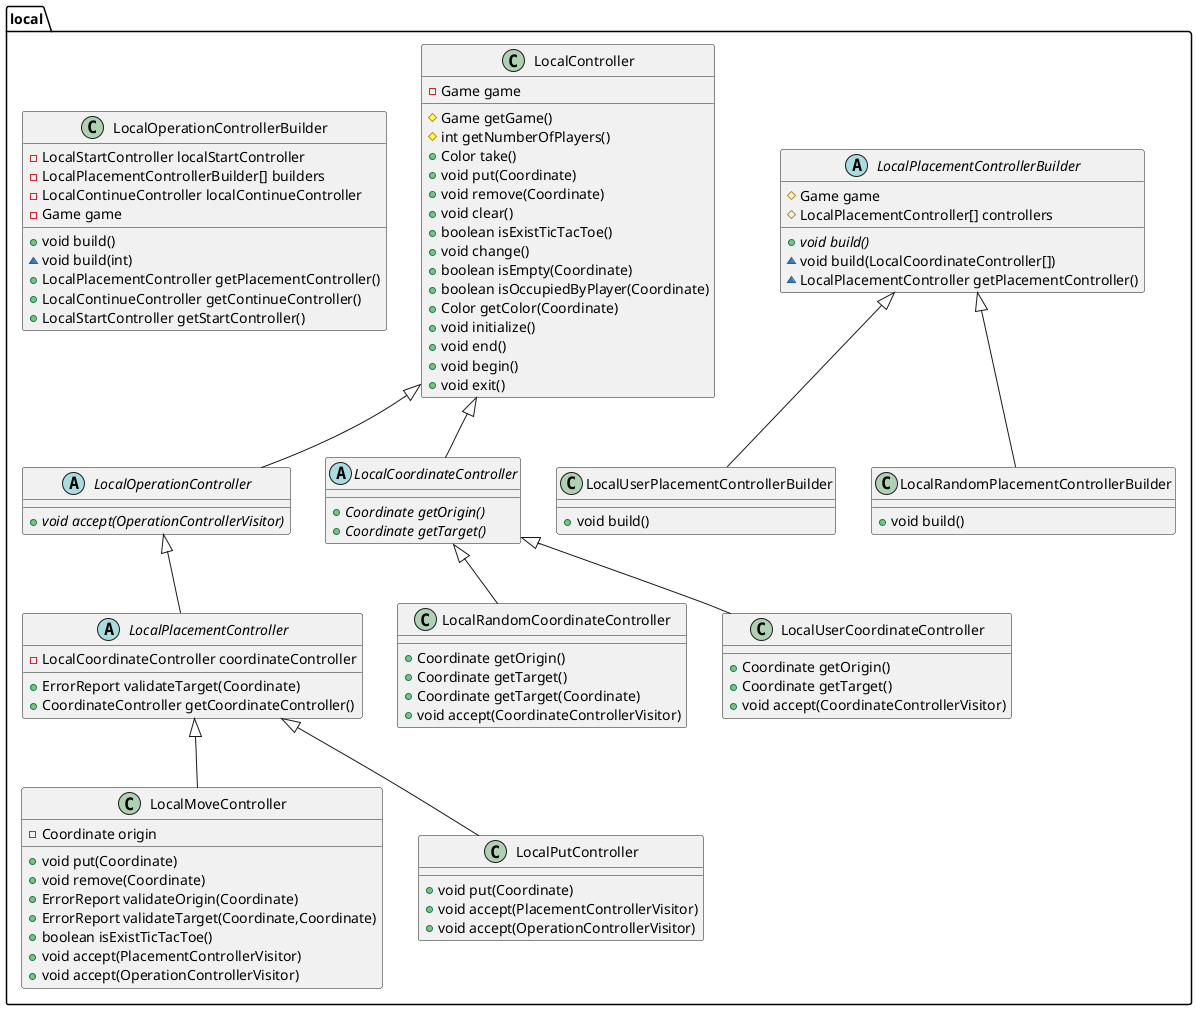 @startuml
class local.LocalRandomCoordinateController {
+ Coordinate getOrigin()
+ Coordinate getTarget()
+ Coordinate getTarget(Coordinate)
+ void accept(CoordinateControllerVisitor)
}
class local.LocalUserPlacementControllerBuilder {
+ void build()
}

class local.LocalMoveController {
- Coordinate origin
+ void put(Coordinate)
+ void remove(Coordinate)
+ ErrorReport validateOrigin(Coordinate)
+ ErrorReport validateTarget(Coordinate,Coordinate)
+ boolean isExistTicTacToe()
+ void accept(PlacementControllerVisitor)
+ void accept(OperationControllerVisitor)
}
abstract class local.LocalPlacementControllerBuilder {
# Game game
# LocalPlacementController[] controllers
+ {abstract}void build()
~ void build(LocalCoordinateController[])
~ LocalPlacementController getPlacementController()
}
abstract class local.LocalPlacementController {
- LocalCoordinateController coordinateController
+ ErrorReport validateTarget(Coordinate)
+ CoordinateController getCoordinateController()
}

class local.LocalUserCoordinateController {
+ Coordinate getOrigin()
+ Coordinate getTarget()
+ void accept(CoordinateControllerVisitor)
}

class local.LocalPutController {
+ void put(Coordinate)
+ void accept(PlacementControllerVisitor)
+ void accept(OperationControllerVisitor)
}
class local.LocalRandomPlacementControllerBuilder {
+ void build()
}
class local.LocalController {
- Game game
# Game getGame()
# int getNumberOfPlayers()
+ Color take()
+ void put(Coordinate)
+ void remove(Coordinate)
+ void clear()
+ boolean isExistTicTacToe()
+ void change()
+ boolean isEmpty(Coordinate)
+ boolean isOccupiedByPlayer(Coordinate)
+ Color getColor(Coordinate)
+ void initialize()
+ void end()
+ void begin()
+ void exit()
}

abstract class local.LocalOperationController {
+ {abstract}void accept(OperationControllerVisitor)
}
class local.LocalOperationControllerBuilder {
- LocalStartController localStartController
- LocalPlacementControllerBuilder[] builders
- LocalContinueController localContinueController
- Game game
+ void build()
~ void build(int)
+ LocalPlacementController getPlacementController()
+ LocalContinueController getContinueController()
+ LocalStartController getStartController()
}

abstract class local.LocalCoordinateController {
+ {abstract}Coordinate getOrigin()
+ {abstract}Coordinate getTarget()
}


local.LocalCoordinateController <|-- local.LocalRandomCoordinateController
local.LocalPlacementControllerBuilder <|-- local.LocalUserPlacementControllerBuilder
local.LocalPlacementController <|-- local.LocalMoveController
local.LocalOperationController <|-- local.LocalPlacementController
local.LocalCoordinateController <|-- local.LocalUserCoordinateController
local.LocalPlacementController <|-- local.LocalPutController
local.LocalPlacementControllerBuilder <|-- local.LocalRandomPlacementControllerBuilder
local.LocalController <|-- local.LocalOperationController
local.LocalController <|-- local.LocalCoordinateController

@enduml